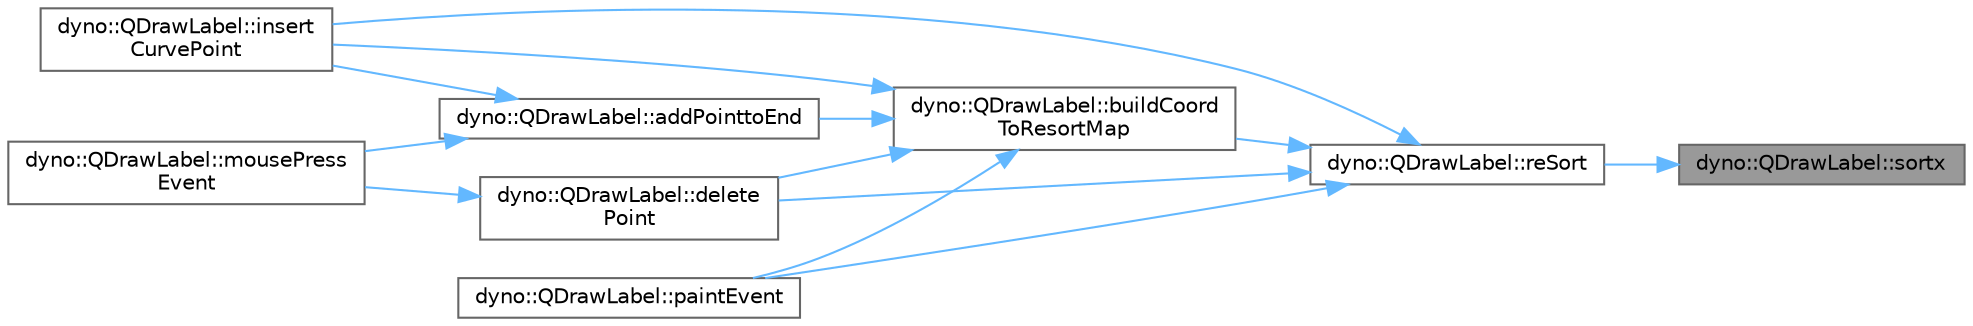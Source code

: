 digraph "dyno::QDrawLabel::sortx"
{
 // LATEX_PDF_SIZE
  bgcolor="transparent";
  edge [fontname=Helvetica,fontsize=10,labelfontname=Helvetica,labelfontsize=10];
  node [fontname=Helvetica,fontsize=10,shape=box,height=0.2,width=0.4];
  rankdir="RL";
  Node1 [id="Node000001",label="dyno::QDrawLabel::sortx",height=0.2,width=0.4,color="gray40", fillcolor="grey60", style="filled", fontcolor="black",tooltip=" "];
  Node1 -> Node2 [id="edge1_Node000001_Node000002",dir="back",color="steelblue1",style="solid",tooltip=" "];
  Node2 [id="Node000002",label="dyno::QDrawLabel::reSort",height=0.2,width=0.4,color="grey40", fillcolor="white", style="filled",URL="$classdyno_1_1_q_draw_label.html#a56e262de502740a5650a2a00e7546077",tooltip=" "];
  Node2 -> Node3 [id="edge2_Node000002_Node000003",dir="back",color="steelblue1",style="solid",tooltip=" "];
  Node3 [id="Node000003",label="dyno::QDrawLabel::buildCoord\lToResortMap",height=0.2,width=0.4,color="grey40", fillcolor="white", style="filled",URL="$classdyno_1_1_q_draw_label.html#adad0a0e7f8e85448be53fb5a3aaa8f0f",tooltip=" "];
  Node3 -> Node4 [id="edge3_Node000003_Node000004",dir="back",color="steelblue1",style="solid",tooltip=" "];
  Node4 [id="Node000004",label="dyno::QDrawLabel::addPointtoEnd",height=0.2,width=0.4,color="grey40", fillcolor="white", style="filled",URL="$classdyno_1_1_q_draw_label.html#a28d5ba248d80a780048366a604f1659b",tooltip=" "];
  Node4 -> Node5 [id="edge4_Node000004_Node000005",dir="back",color="steelblue1",style="solid",tooltip=" "];
  Node5 [id="Node000005",label="dyno::QDrawLabel::insert\lCurvePoint",height=0.2,width=0.4,color="grey40", fillcolor="white", style="filled",URL="$classdyno_1_1_q_draw_label.html#a4f4a7e38289a66084b93d87de99df5df",tooltip=" "];
  Node4 -> Node6 [id="edge5_Node000004_Node000006",dir="back",color="steelblue1",style="solid",tooltip=" "];
  Node6 [id="Node000006",label="dyno::QDrawLabel::mousePress\lEvent",height=0.2,width=0.4,color="grey40", fillcolor="white", style="filled",URL="$classdyno_1_1_q_draw_label.html#a49d7e8c557e1285d6d505518fa9be714",tooltip=" "];
  Node3 -> Node7 [id="edge6_Node000003_Node000007",dir="back",color="steelblue1",style="solid",tooltip=" "];
  Node7 [id="Node000007",label="dyno::QDrawLabel::delete\lPoint",height=0.2,width=0.4,color="grey40", fillcolor="white", style="filled",URL="$classdyno_1_1_q_draw_label.html#a086e5662573032bb6ecad027695da8a4",tooltip=" "];
  Node7 -> Node6 [id="edge7_Node000007_Node000006",dir="back",color="steelblue1",style="solid",tooltip=" "];
  Node3 -> Node5 [id="edge8_Node000003_Node000005",dir="back",color="steelblue1",style="solid",tooltip=" "];
  Node3 -> Node8 [id="edge9_Node000003_Node000008",dir="back",color="steelblue1",style="solid",tooltip=" "];
  Node8 [id="Node000008",label="dyno::QDrawLabel::paintEvent",height=0.2,width=0.4,color="grey40", fillcolor="white", style="filled",URL="$classdyno_1_1_q_draw_label.html#aa5e948de0da038ae81bd255cd317b893",tooltip=" "];
  Node2 -> Node7 [id="edge10_Node000002_Node000007",dir="back",color="steelblue1",style="solid",tooltip=" "];
  Node2 -> Node5 [id="edge11_Node000002_Node000005",dir="back",color="steelblue1",style="solid",tooltip=" "];
  Node2 -> Node8 [id="edge12_Node000002_Node000008",dir="back",color="steelblue1",style="solid",tooltip=" "];
}
